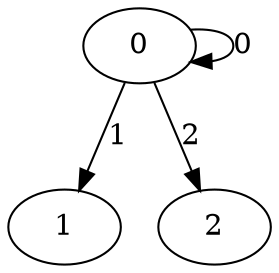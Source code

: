 digraph G {
 0 -> 0 [label="0"];
 0 -> 1 [label="1"];
 0 -> 2 [label="2"];
 0 [label="0"];
 1 [label="1"];
 2 [label="2"];
}